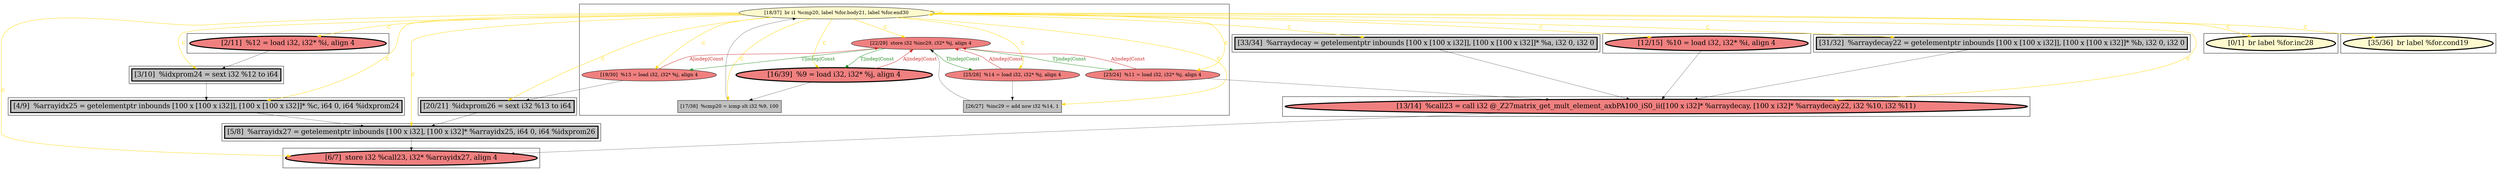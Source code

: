 
digraph G {



node1103->node1095 [style=solid,color=gold,label="C",penwidth=1.0,fontcolor=gold ]
node1103->node1107 [style=solid,color=gold,label="C",penwidth=1.0,fontcolor=gold ]
node1103->node1101 [style=solid,color=gold,label="C",penwidth=1.0,fontcolor=gold ]
node1103->node1104 [style=solid,color=gold,label="C",penwidth=1.0,fontcolor=gold ]
node1090->node1089 [style=solid,color=black,label="",penwidth=0.5,fontcolor=black ]
node1107->node1092 [style=solid,color=black,label="",penwidth=0.5,fontcolor=black ]
node1103->node1102 [style=solid,color=gold,label="C",penwidth=1.0,fontcolor=gold ]
node1103->node1097 [style=solid,color=gold,label="C",penwidth=1.0,fontcolor=gold ]
node1095->node1092 [style=solid,color=black,label="",penwidth=0.5,fontcolor=black ]
node1100->node1092 [style=solid,color=black,label="",penwidth=0.5,fontcolor=black ]
node1103->node1089 [style=solid,color=gold,label="C",penwidth=1.0,fontcolor=gold ]
node1103->node1088 [style=solid,color=gold,label="C",penwidth=1.0,fontcolor=gold ]
node1103->node1094 [style=solid,color=gold,label="C",penwidth=1.0,fontcolor=gold ]
node1103->node1105 [style=solid,color=gold,label="C",penwidth=1.0,fontcolor=gold ]
node1093->node1089 [style=solid,color=black,label="",penwidth=0.5,fontcolor=black ]
node1102->node1105 [style=solid,color=black,label="",penwidth=0.5,fontcolor=black ]
node1103->node1098 [style=solid,color=gold,label="C",penwidth=1.0,fontcolor=gold ]
node1103->node1093 [style=solid,color=gold,label="C",penwidth=1.0,fontcolor=gold ]
node1103->node1099 [style=solid,color=gold,label="C",penwidth=1.0,fontcolor=gold ]
node1103->node1090 [style=solid,color=gold,label="C",penwidth=1.0,fontcolor=gold ]
node1104->node1101 [style=solid,color=black,label="",penwidth=0.5,fontcolor=black ]
node1099->node1093 [style=solid,color=black,label="",penwidth=0.5,fontcolor=black ]
node1091->node1096 [style=solid,color=black,label="",penwidth=0.5,fontcolor=black ]
node1102->node1101 [style=solid,color=firebrick3,label="A|indep|Const",penwidth=1.0,fontcolor=firebrick3 ]
node1100->node1101 [style=solid,color=firebrick3,label="A|indep|Const",penwidth=1.0,fontcolor=firebrick3 ]
node1103->node1091 [style=solid,color=gold,label="C",penwidth=1.0,fontcolor=gold ]
node1103->node1100 [style=solid,color=gold,label="C",penwidth=1.0,fontcolor=gold ]
node1103->node1103 [style=solid,color=gold,label="C",penwidth=1.0,fontcolor=gold ]
node1101->node1102 [style=solid,color=forestgreen,label="T|indep|Const",penwidth=1.0,fontcolor=forestgreen ]
node1096->node1090 [style=solid,color=black,label="",penwidth=0.5,fontcolor=black ]
node1103->node1096 [style=solid,color=gold,label="C",penwidth=1.0,fontcolor=gold ]
node1106->node1104 [style=solid,color=black,label="",penwidth=0.5,fontcolor=black ]
node1103->node1106 [style=solid,color=gold,label="C",penwidth=1.0,fontcolor=gold ]
node1103->node1092 [style=solid,color=gold,label="C",penwidth=1.0,fontcolor=gold ]
node1105->node1103 [style=solid,color=black,label="",penwidth=0.5,fontcolor=black ]
node1099->node1101 [style=solid,color=firebrick3,label="A|indep|Const",penwidth=1.0,fontcolor=firebrick3 ]
node1092->node1098 [style=solid,color=black,label="",penwidth=0.5,fontcolor=black ]
node1101->node1099 [style=solid,color=forestgreen,label="T|indep|Const",penwidth=1.0,fontcolor=forestgreen ]
node1097->node1092 [style=solid,color=black,label="",penwidth=0.5,fontcolor=black ]
node1089->node1098 [style=solid,color=black,label="",penwidth=0.5,fontcolor=black ]
node1101->node1100 [style=solid,color=forestgreen,label="T|indep|Const",penwidth=1.0,fontcolor=forestgreen ]
node1106->node1101 [style=solid,color=firebrick3,label="A|indep|Const",penwidth=1.0,fontcolor=firebrick3 ]
node1101->node1106 [style=solid,color=forestgreen,label="T|indep|Const",penwidth=1.0,fontcolor=forestgreen ]


subgraph cluster11 {


node1106 [fillcolor=lightcoral,label="[25/28]  %14 = load i32, i32* %j, align 4",shape=ellipse,style=filled ]
node1105 [fillcolor=grey,label="[17/38]  %cmp20 = icmp slt i32 %9, 100",shape=rectangle,style=filled ]
node1100 [fillcolor=lightcoral,label="[23/24]  %11 = load i32, i32* %j, align 4",shape=ellipse,style=filled ]
node1099 [fillcolor=lightcoral,label="[19/30]  %13 = load i32, i32* %j, align 4",shape=ellipse,style=filled ]
node1101 [fillcolor=lightcoral,label="[22/29]  store i32 %inc29, i32* %j, align 4",shape=ellipse,style=filled ]
node1102 [penwidth=3.0,fontsize=20,fillcolor=lightcoral,label="[16/39]  %9 = load i32, i32* %j, align 4",shape=ellipse,style=filled ]
node1103 [fillcolor=lemonchiffon,label="[18/37]  br i1 %cmp20, label %for.body21, label %for.end30",shape=ellipse,style=filled ]
node1104 [fillcolor=grey,label="[26/27]  %inc29 = add nsw i32 %14, 1",shape=rectangle,style=filled ]



}

subgraph cluster10 {


node1098 [penwidth=3.0,fontsize=20,fillcolor=lightcoral,label="[6/7]  store i32 %call23, i32* %arrayidx27, align 4",shape=ellipse,style=filled ]



}

subgraph cluster9 {


node1097 [penwidth=3.0,fontsize=20,fillcolor=grey,label="[31/32]  %arraydecay22 = getelementptr inbounds [100 x [100 x i32]], [100 x [100 x i32]]* %b, i32 0, i32 0",shape=rectangle,style=filled ]



}

subgraph cluster8 {


node1096 [penwidth=3.0,fontsize=20,fillcolor=grey,label="[3/10]  %idxprom24 = sext i32 %12 to i64",shape=rectangle,style=filled ]



}

subgraph cluster7 {


node1095 [penwidth=3.0,fontsize=20,fillcolor=grey,label="[33/34]  %arraydecay = getelementptr inbounds [100 x [100 x i32]], [100 x [100 x i32]]* %a, i32 0, i32 0",shape=rectangle,style=filled ]



}

subgraph cluster6 {


node1094 [penwidth=3.0,fontsize=20,fillcolor=lemonchiffon,label="[35/36]  br label %for.cond19",shape=ellipse,style=filled ]



}

subgraph cluster0 {


node1088 [penwidth=3.0,fontsize=20,fillcolor=lemonchiffon,label="[0/1]  br label %for.inc28",shape=ellipse,style=filled ]



}

subgraph cluster12 {


node1107 [penwidth=3.0,fontsize=20,fillcolor=lightcoral,label="[12/15]  %10 = load i32, i32* %i, align 4",shape=ellipse,style=filled ]



}

subgraph cluster5 {


node1093 [penwidth=3.0,fontsize=20,fillcolor=grey,label="[20/21]  %idxprom26 = sext i32 %13 to i64",shape=rectangle,style=filled ]



}

subgraph cluster1 {


node1089 [penwidth=3.0,fontsize=20,fillcolor=grey,label="[5/8]  %arrayidx27 = getelementptr inbounds [100 x i32], [100 x i32]* %arrayidx25, i64 0, i64 %idxprom26",shape=rectangle,style=filled ]



}

subgraph cluster2 {


node1090 [penwidth=3.0,fontsize=20,fillcolor=grey,label="[4/9]  %arrayidx25 = getelementptr inbounds [100 x [100 x i32]], [100 x [100 x i32]]* %c, i64 0, i64 %idxprom24",shape=rectangle,style=filled ]



}

subgraph cluster3 {


node1091 [penwidth=3.0,fontsize=20,fillcolor=lightcoral,label="[2/11]  %12 = load i32, i32* %i, align 4",shape=ellipse,style=filled ]



}

subgraph cluster4 {


node1092 [penwidth=3.0,fontsize=20,fillcolor=lightcoral,label="[13/14]  %call23 = call i32 @_Z27matrix_get_mult_element_axbPA100_iS0_ii([100 x i32]* %arraydecay, [100 x i32]* %arraydecay22, i32 %10, i32 %11)",shape=ellipse,style=filled ]



}

}
